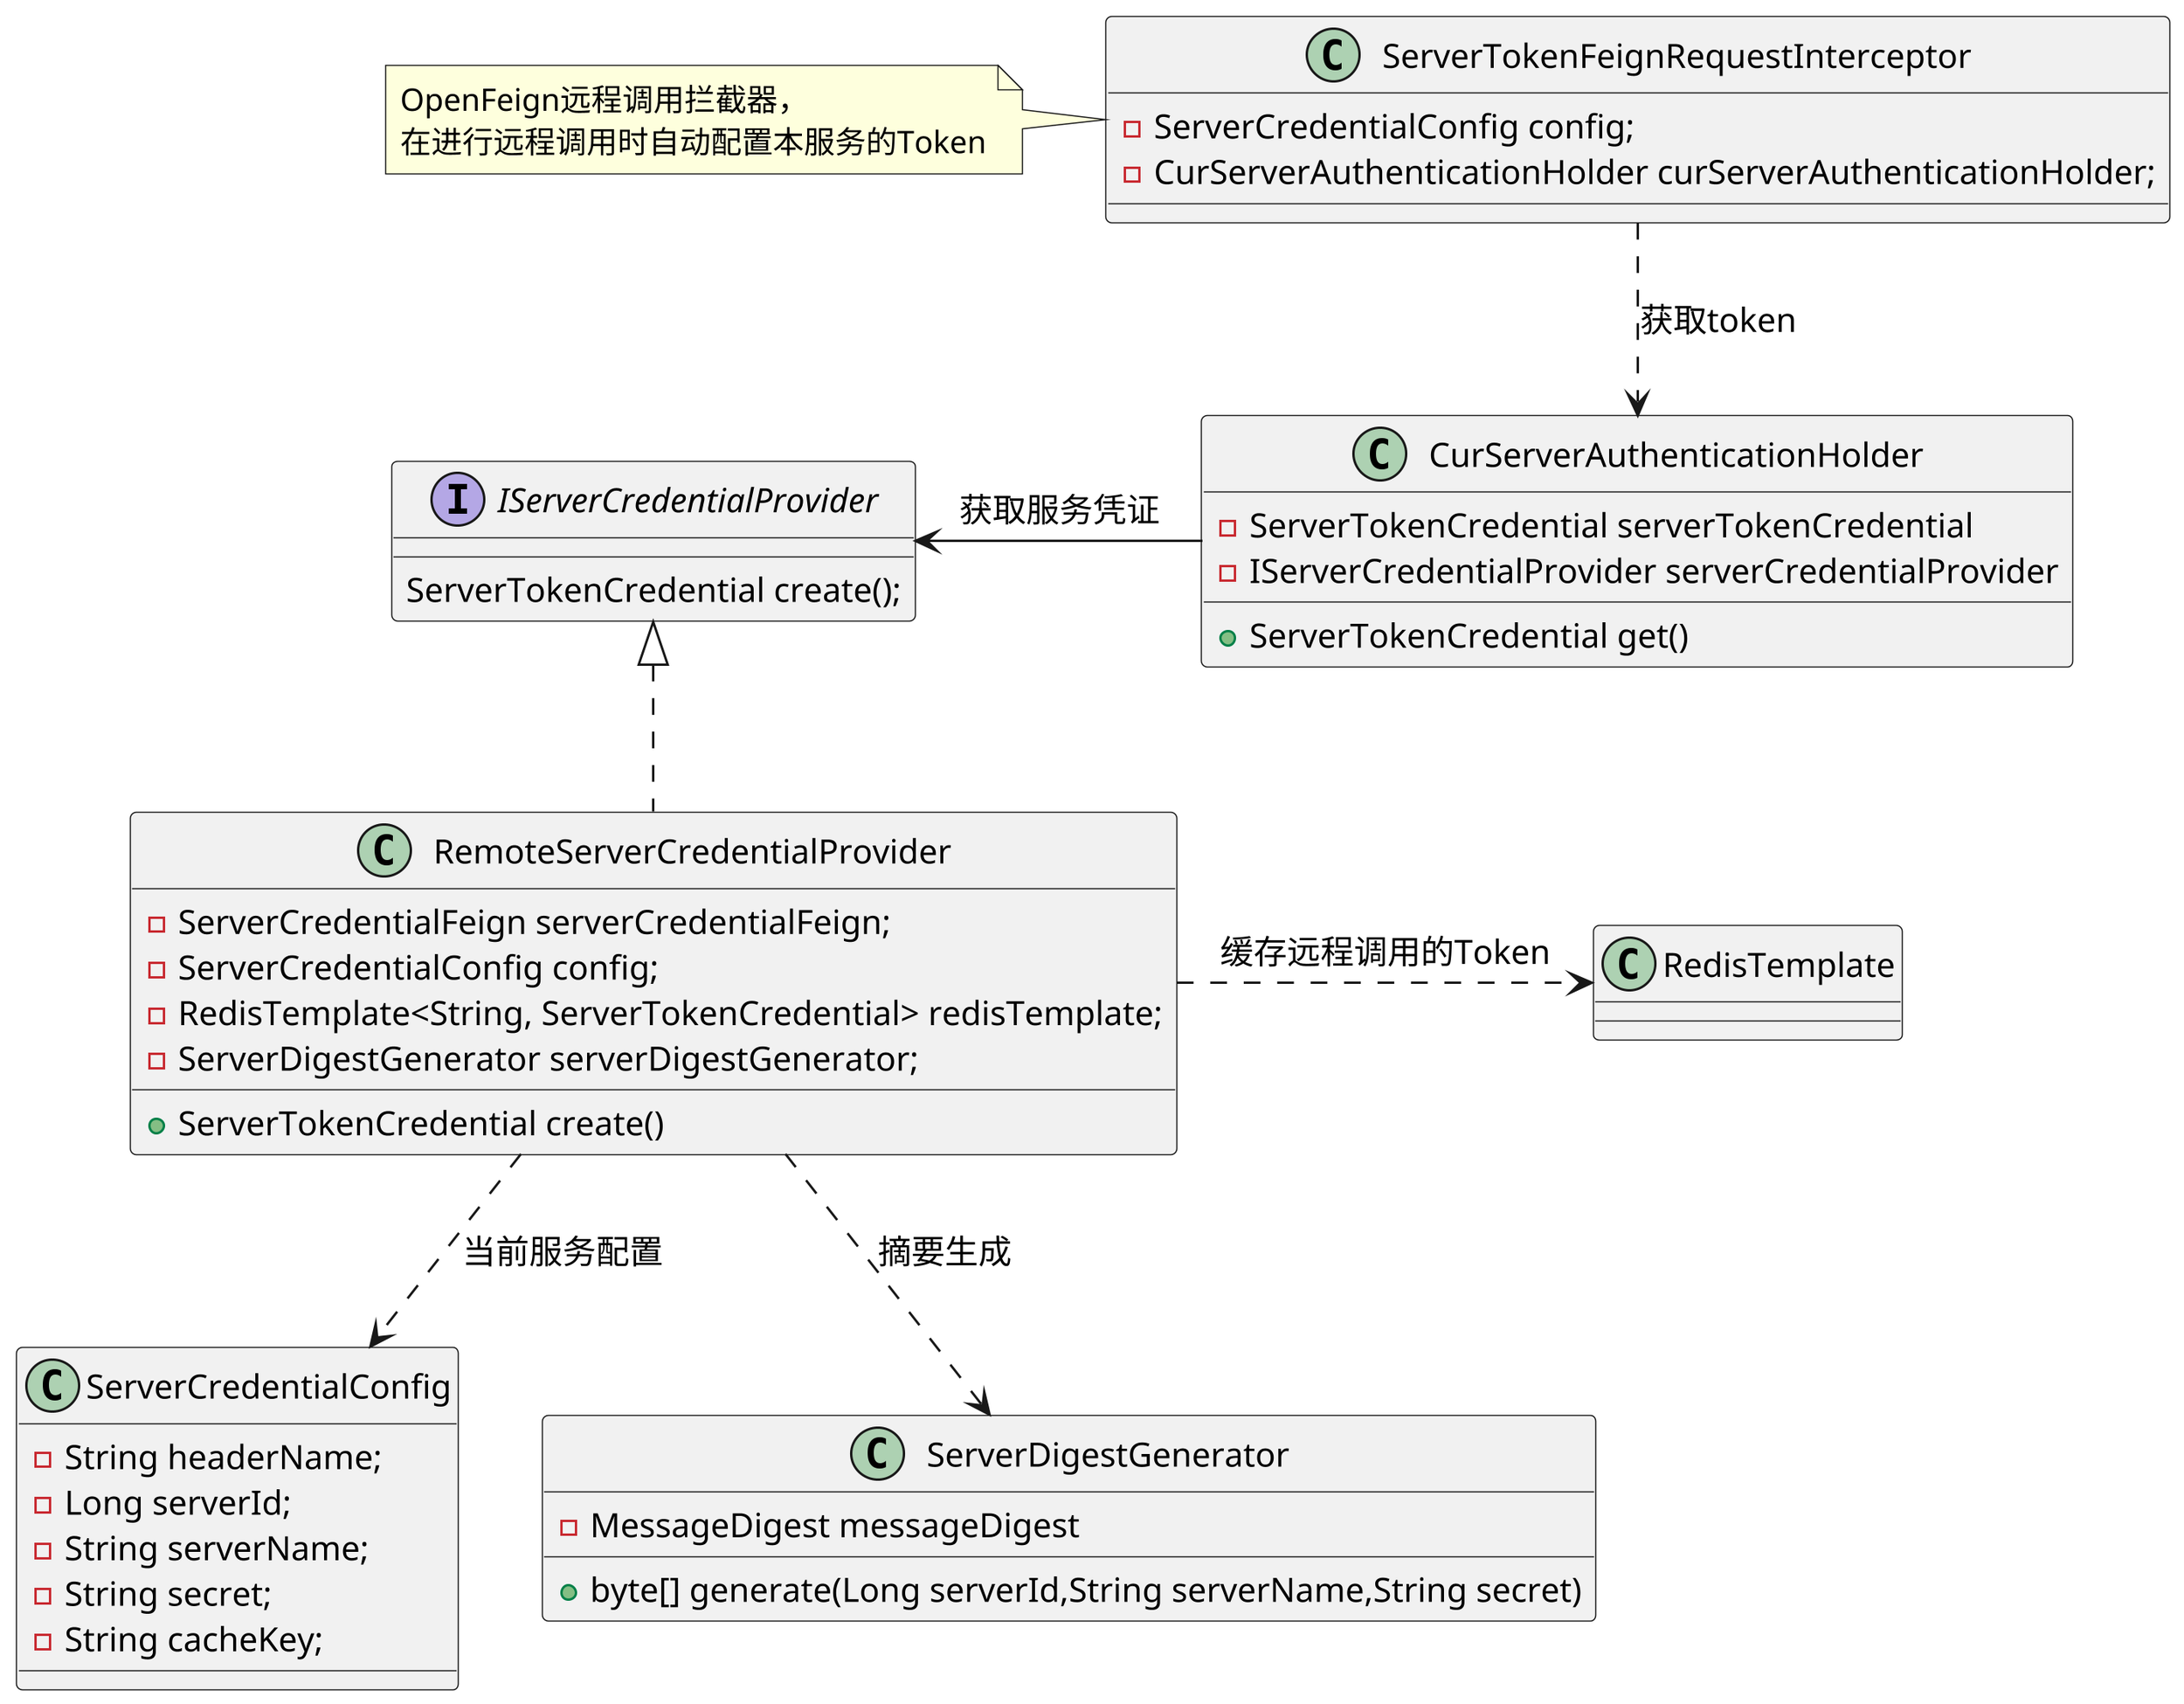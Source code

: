 @startuml
'https://plantuml.com/class-diagram
skinparam shadowing false
skinparam defaultFontName xfonts-wqy
skinparam dpi 300
skinparam activity  {
    DiamondFontSize 14
    ArrowFontSize 14
    FontSize 14
}


class CurServerAuthenticationHolder {
    - ServerTokenCredential serverTokenCredential
    - IServerCredentialProvider serverCredentialProvider
    + ServerTokenCredential get()
}

IServerCredentialProvider <- CurServerAuthenticationHolder : 获取服务凭证

interface IServerCredentialProvider {
    ServerTokenCredential create();
}

class RemoteServerCredentialProvider implements IServerCredentialProvider {
    - ServerCredentialFeign serverCredentialFeign;
    - ServerCredentialConfig config;
    - RedisTemplate<String, ServerTokenCredential> redisTemplate;
    - ServerDigestGenerator serverDigestGenerator;
    + ServerTokenCredential create()
}

RemoteServerCredentialProvider .> RedisTemplate: 缓存远程调用的Token
RemoteServerCredentialProvider ..> ServerCredentialConfig: 当前服务配置
RemoteServerCredentialProvider ..> ServerDigestGenerator: 摘要生成

class ServerDigestGenerator {
    - MessageDigest messageDigest
    + byte[] generate(Long serverId,String serverName,String secret)
}

class ServerTokenFeignRequestInterceptor {
    - ServerCredentialConfig config;
    - CurServerAuthenticationHolder curServerAuthenticationHolder;
}
note left of ServerTokenFeignRequestInterceptor: OpenFeign远程调用拦截器，\n在进行远程调用时自动配置本服务的Token

ServerTokenFeignRequestInterceptor ..> CurServerAuthenticationHolder: 获取token

class ServerCredentialConfig {
    - String headerName;
    - Long serverId;
    - String serverName;
    - String secret;
    - String cacheKey;
}

@enduml